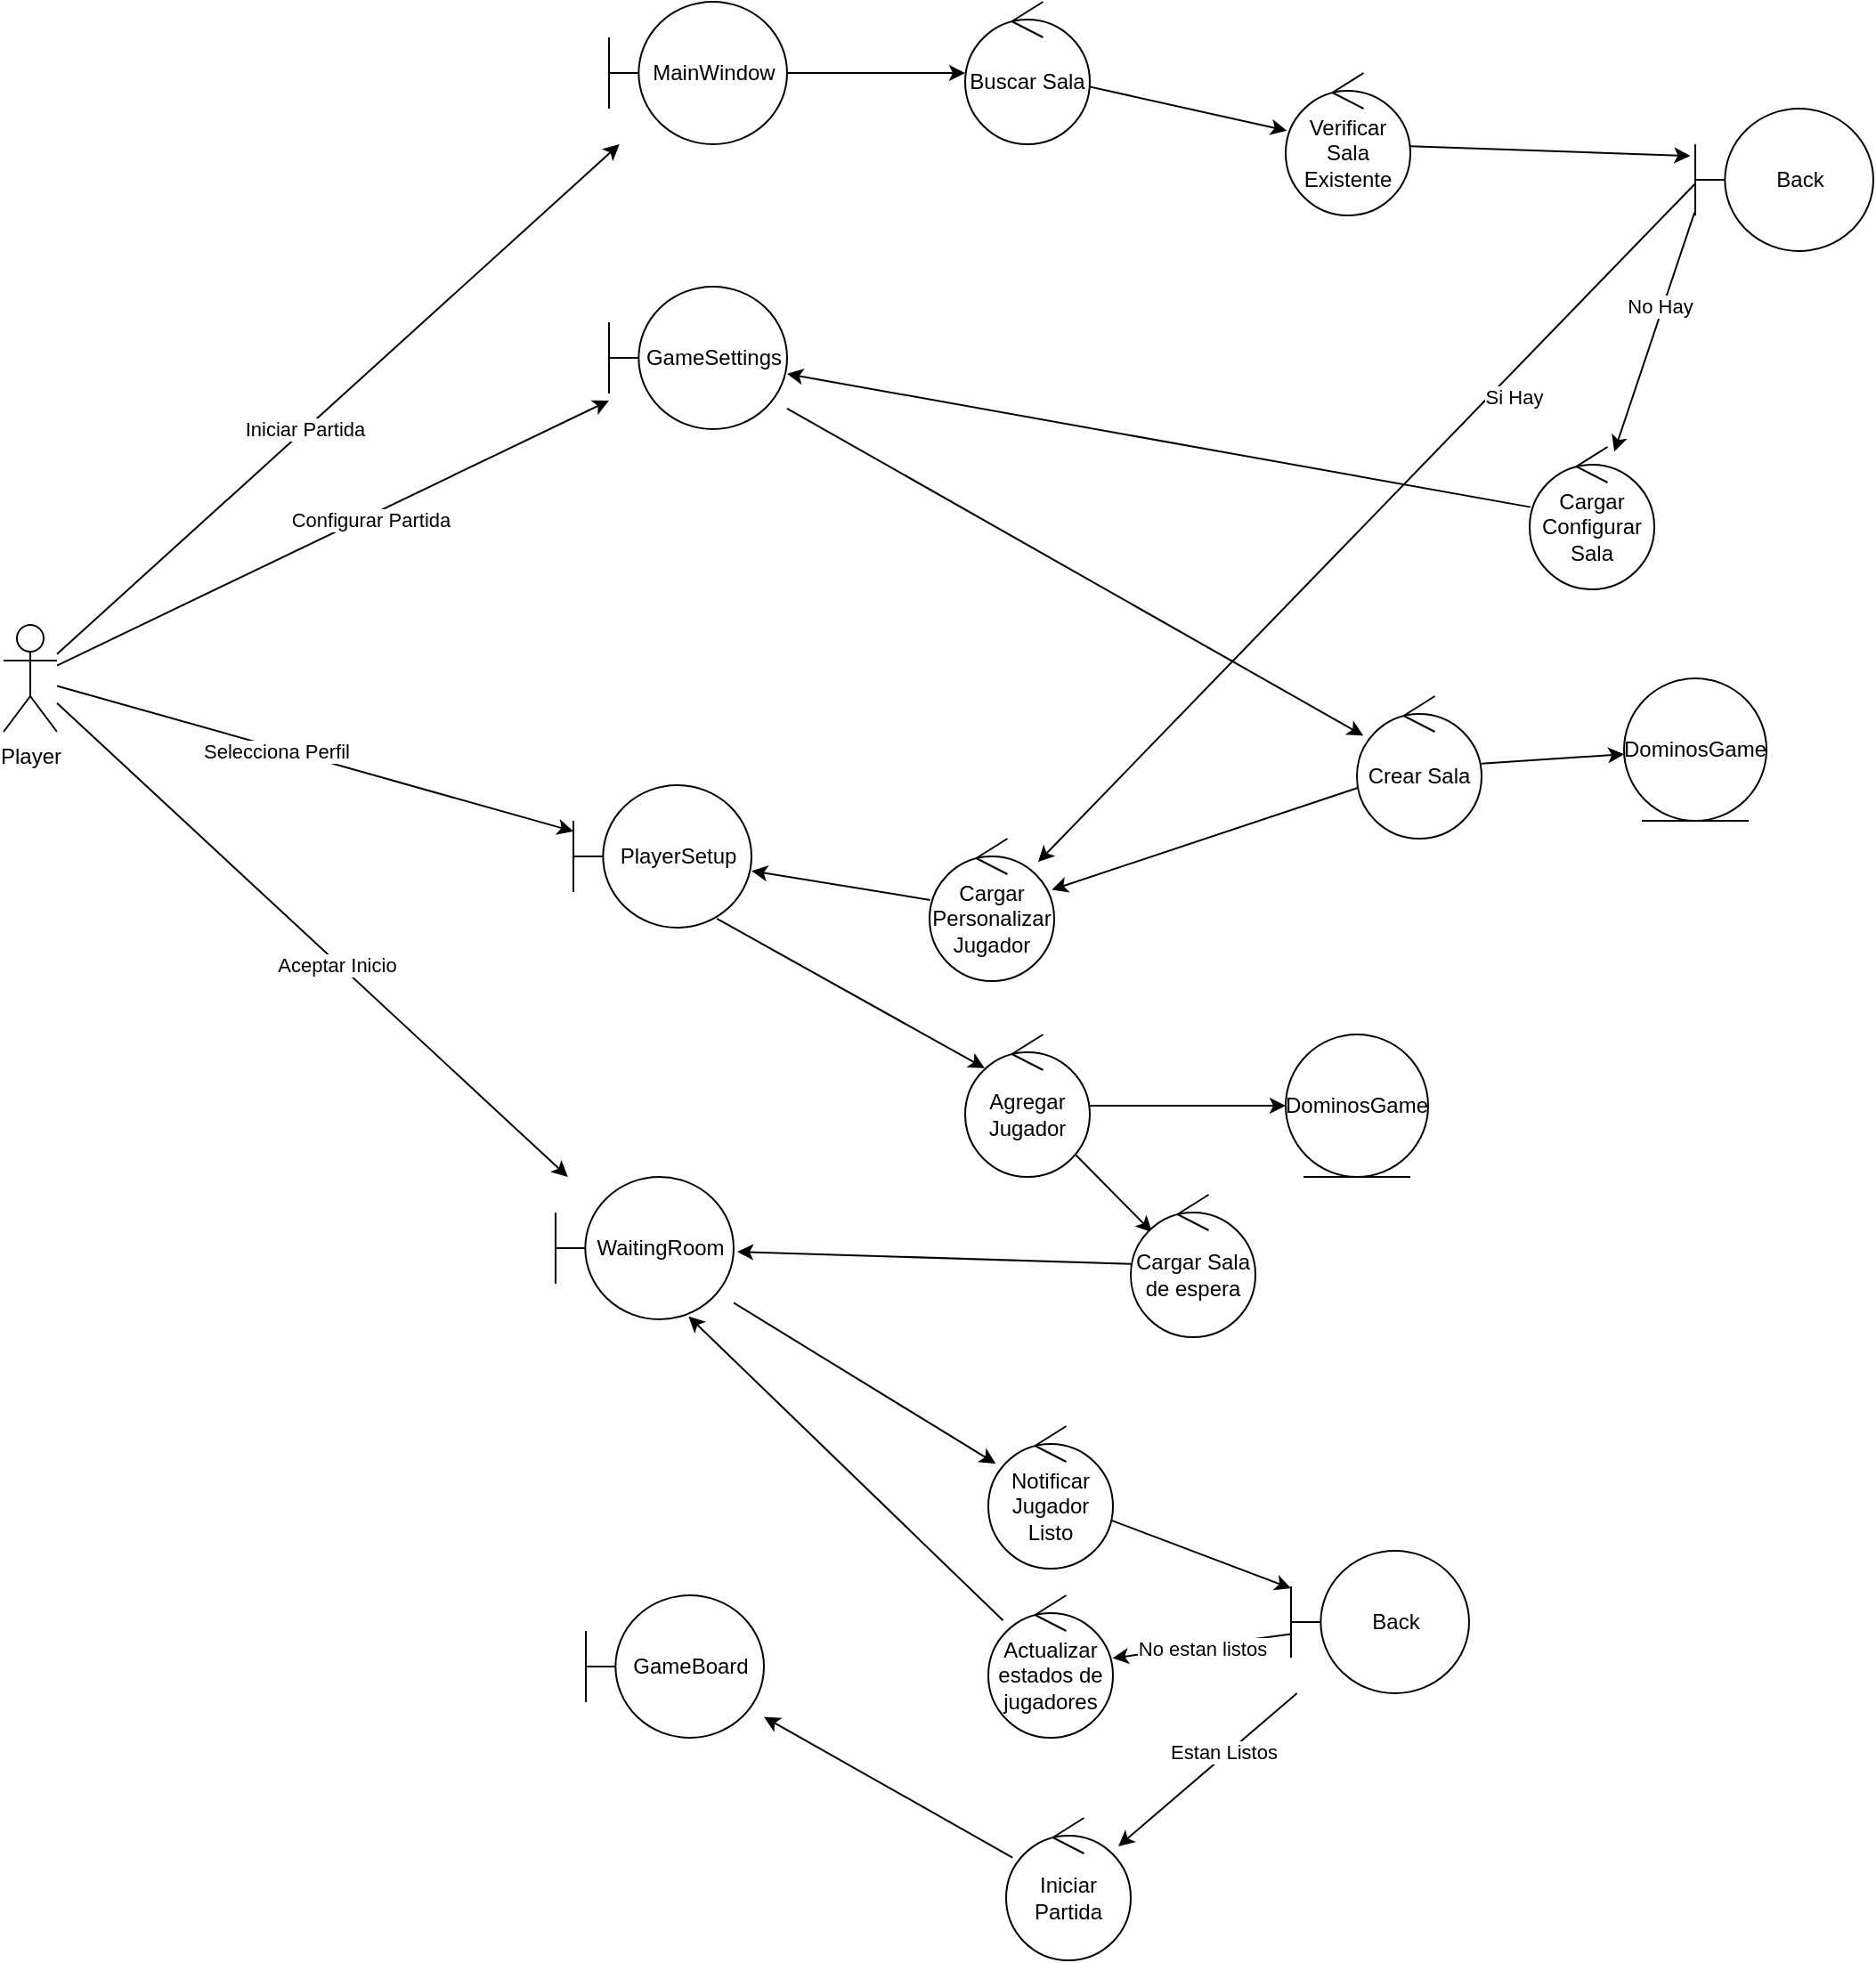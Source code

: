 <mxfile version="20.3.0" type="device"><diagram id="0Bi7CTRF6GSXaIUtoh6C" name="Page-1"><mxGraphModel dx="2249" dy="857" grid="1" gridSize="10" guides="1" tooltips="1" connect="1" arrows="1" fold="1" page="1" pageScale="1" pageWidth="827" pageHeight="1169" math="0" shadow="0"><root><mxCell id="0"/><mxCell id="1" parent="0"/><mxCell id="qLLj5Q0ZpECmqYYreIh2-20" style="edgeStyle=none;rounded=0;orthogonalLoop=1;jettySize=auto;html=1;" parent="1" source="qLLj5Q0ZpECmqYYreIh2-1" target="qLLj5Q0ZpECmqYYreIh2-2" edge="1"><mxGeometry relative="1" as="geometry"/></mxCell><mxCell id="qLLj5Q0ZpECmqYYreIh2-21" value="Iniciar Partida" style="edgeLabel;html=1;align=center;verticalAlign=middle;resizable=0;points=[];" parent="qLLj5Q0ZpECmqYYreIh2-20" vertex="1" connectable="0"><mxGeometry x="-0.119" y="1" relative="1" as="geometry"><mxPoint as="offset"/></mxGeometry></mxCell><mxCell id="qLLj5Q0ZpECmqYYreIh2-22" style="edgeStyle=none;rounded=0;orthogonalLoop=1;jettySize=auto;html=1;" parent="1" source="qLLj5Q0ZpECmqYYreIh2-1" target="qLLj5Q0ZpECmqYYreIh2-16" edge="1"><mxGeometry relative="1" as="geometry"/></mxCell><mxCell id="qLLj5Q0ZpECmqYYreIh2-23" value="Aceptar Inicio" style="edgeLabel;html=1;align=center;verticalAlign=middle;resizable=0;points=[];" parent="qLLj5Q0ZpECmqYYreIh2-22" vertex="1" connectable="0"><mxGeometry x="0.097" y="-1" relative="1" as="geometry"><mxPoint as="offset"/></mxGeometry></mxCell><mxCell id="qLLj5Q0ZpECmqYYreIh2-39" style="edgeStyle=none;rounded=0;orthogonalLoop=1;jettySize=auto;html=1;" parent="1" source="qLLj5Q0ZpECmqYYreIh2-1" target="qLLj5Q0ZpECmqYYreIh2-37" edge="1"><mxGeometry relative="1" as="geometry"/></mxCell><mxCell id="qLLj5Q0ZpECmqYYreIh2-41" value="Configurar Partida" style="edgeLabel;html=1;align=center;verticalAlign=middle;resizable=0;points=[];" parent="qLLj5Q0ZpECmqYYreIh2-39" vertex="1" connectable="0"><mxGeometry x="0.129" y="-2" relative="1" as="geometry"><mxPoint as="offset"/></mxGeometry></mxCell><mxCell id="qLLj5Q0ZpECmqYYreIh2-50" style="edgeStyle=none;rounded=0;orthogonalLoop=1;jettySize=auto;html=1;" parent="1" source="qLLj5Q0ZpECmqYYreIh2-1" target="qLLj5Q0ZpECmqYYreIh2-47" edge="1"><mxGeometry relative="1" as="geometry"/></mxCell><mxCell id="qLLj5Q0ZpECmqYYreIh2-51" value="Selecciona Perfil" style="edgeLabel;html=1;align=center;verticalAlign=middle;resizable=0;points=[];" parent="qLLj5Q0ZpECmqYYreIh2-50" vertex="1" connectable="0"><mxGeometry x="-0.15" y="-3" relative="1" as="geometry"><mxPoint y="-1" as="offset"/></mxGeometry></mxCell><mxCell id="qLLj5Q0ZpECmqYYreIh2-1" value="Player" style="shape=umlActor;verticalLabelPosition=bottom;verticalAlign=top;html=1;" parent="1" vertex="1"><mxGeometry x="-30" y="440" width="30" height="60" as="geometry"/></mxCell><mxCell id="qLLj5Q0ZpECmqYYreIh2-4" style="edgeStyle=orthogonalEdgeStyle;rounded=0;orthogonalLoop=1;jettySize=auto;html=1;" parent="1" source="qLLj5Q0ZpECmqYYreIh2-2" target="qLLj5Q0ZpECmqYYreIh2-3" edge="1"><mxGeometry relative="1" as="geometry"/></mxCell><mxCell id="qLLj5Q0ZpECmqYYreIh2-2" value="MainWindow" style="shape=umlBoundary;whiteSpace=wrap;html=1;" parent="1" vertex="1"><mxGeometry x="310" y="90" width="100" height="80" as="geometry"/></mxCell><mxCell id="qLLj5Q0ZpECmqYYreIh2-6" style="rounded=0;orthogonalLoop=1;jettySize=auto;html=1;" parent="1" source="qLLj5Q0ZpECmqYYreIh2-3" target="qLLj5Q0ZpECmqYYreIh2-5" edge="1"><mxGeometry relative="1" as="geometry"/></mxCell><mxCell id="qLLj5Q0ZpECmqYYreIh2-3" value="Buscar Sala" style="ellipse;shape=umlControl;whiteSpace=wrap;html=1;" parent="1" vertex="1"><mxGeometry x="510" y="90" width="70" height="80" as="geometry"/></mxCell><mxCell id="qLLj5Q0ZpECmqYYreIh2-9" style="edgeStyle=none;rounded=0;orthogonalLoop=1;jettySize=auto;html=1;exitX=-0.004;exitY=0.729;exitDx=0;exitDy=0;exitPerimeter=0;" parent="1" source="12L7EUgiC9F9qhEWgR2w-1" target="qLLj5Q0ZpECmqYYreIh2-8" edge="1"><mxGeometry relative="1" as="geometry"/></mxCell><mxCell id="qLLj5Q0ZpECmqYYreIh2-10" value="No Hay" style="edgeLabel;html=1;align=center;verticalAlign=middle;resizable=0;points=[];" parent="qLLj5Q0ZpECmqYYreIh2-9" vertex="1" connectable="0"><mxGeometry x="-0.207" y="-2" relative="1" as="geometry"><mxPoint as="offset"/></mxGeometry></mxCell><mxCell id="qLLj5Q0ZpECmqYYreIh2-12" style="edgeStyle=none;rounded=0;orthogonalLoop=1;jettySize=auto;html=1;exitX=-0.004;exitY=0.531;exitDx=0;exitDy=0;exitPerimeter=0;" parent="1" source="12L7EUgiC9F9qhEWgR2w-1" target="qLLj5Q0ZpECmqYYreIh2-15" edge="1"><mxGeometry relative="1" as="geometry"><mxPoint x="624.995" y="368.189" as="targetPoint"/></mxGeometry></mxCell><mxCell id="qLLj5Q0ZpECmqYYreIh2-13" value="Si Hay" style="edgeLabel;html=1;align=center;verticalAlign=middle;resizable=0;points=[];" parent="qLLj5Q0ZpECmqYYreIh2-12" vertex="1" connectable="0"><mxGeometry x="-0.232" y="2" relative="1" as="geometry"><mxPoint x="38" y="-28" as="offset"/></mxGeometry></mxCell><mxCell id="12L7EUgiC9F9qhEWgR2w-2" style="rounded=0;orthogonalLoop=1;jettySize=auto;html=1;entryX=-0.028;entryY=0.332;entryDx=0;entryDy=0;entryPerimeter=0;" parent="1" source="qLLj5Q0ZpECmqYYreIh2-5" target="12L7EUgiC9F9qhEWgR2w-1" edge="1"><mxGeometry relative="1" as="geometry"/></mxCell><mxCell id="qLLj5Q0ZpECmqYYreIh2-5" value="Verificar Sala Existente" style="ellipse;shape=umlControl;whiteSpace=wrap;html=1;" parent="1" vertex="1"><mxGeometry x="690" y="130" width="70" height="80" as="geometry"/></mxCell><mxCell id="qLLj5Q0ZpECmqYYreIh2-38" style="edgeStyle=none;rounded=0;orthogonalLoop=1;jettySize=auto;html=1;" parent="1" source="qLLj5Q0ZpECmqYYreIh2-8" target="qLLj5Q0ZpECmqYYreIh2-37" edge="1"><mxGeometry relative="1" as="geometry"/></mxCell><mxCell id="qLLj5Q0ZpECmqYYreIh2-8" value="Cargar Configurar Sala" style="ellipse;shape=umlControl;whiteSpace=wrap;html=1;" parent="1" vertex="1"><mxGeometry x="827" y="340" width="70" height="80" as="geometry"/></mxCell><mxCell id="qLLj5Q0ZpECmqYYreIh2-18" style="edgeStyle=none;rounded=0;orthogonalLoop=1;jettySize=auto;html=1;" parent="1" source="qLLj5Q0ZpECmqYYreIh2-15" target="qLLj5Q0ZpECmqYYreIh2-47" edge="1"><mxGeometry relative="1" as="geometry"/></mxCell><mxCell id="qLLj5Q0ZpECmqYYreIh2-15" value="Cargar Personalizar Jugador" style="ellipse;shape=umlControl;whiteSpace=wrap;html=1;" parent="1" vertex="1"><mxGeometry x="490" y="560" width="70" height="80" as="geometry"/></mxCell><mxCell id="qLLj5Q0ZpECmqYYreIh2-24" style="edgeStyle=none;rounded=0;orthogonalLoop=1;jettySize=auto;html=1;" parent="1" source="qLLj5Q0ZpECmqYYreIh2-16" target="qLLj5Q0ZpECmqYYreIh2-19" edge="1"><mxGeometry relative="1" as="geometry"/></mxCell><mxCell id="qLLj5Q0ZpECmqYYreIh2-16" value="WaitingRoom" style="shape=umlBoundary;whiteSpace=wrap;html=1;" parent="1" vertex="1"><mxGeometry x="280" y="750" width="100" height="80" as="geometry"/></mxCell><mxCell id="qLLj5Q0ZpECmqYYreIh2-27" style="edgeStyle=none;rounded=0;orthogonalLoop=1;jettySize=auto;html=1;" parent="1" source="qLLj5Q0ZpECmqYYreIh2-19" target="qLLj5Q0ZpECmqYYreIh2-26" edge="1"><mxGeometry relative="1" as="geometry"/></mxCell><mxCell id="qLLj5Q0ZpECmqYYreIh2-19" value="Notificar Jugador Listo" style="ellipse;shape=umlControl;whiteSpace=wrap;html=1;" parent="1" vertex="1"><mxGeometry x="523" y="890" width="70" height="80" as="geometry"/></mxCell><mxCell id="qLLj5Q0ZpECmqYYreIh2-29" style="edgeStyle=none;rounded=0;orthogonalLoop=1;jettySize=auto;html=1;" parent="1" source="qLLj5Q0ZpECmqYYreIh2-26" target="qLLj5Q0ZpECmqYYreIh2-28" edge="1"><mxGeometry relative="1" as="geometry"/></mxCell><mxCell id="qLLj5Q0ZpECmqYYreIh2-30" value="No estan listos" style="edgeLabel;html=1;align=center;verticalAlign=middle;resizable=0;points=[];" parent="qLLj5Q0ZpECmqYYreIh2-29" vertex="1" connectable="0"><mxGeometry x="0.202" y="3" relative="1" as="geometry"><mxPoint x="10" y="-3" as="offset"/></mxGeometry></mxCell><mxCell id="qLLj5Q0ZpECmqYYreIh2-32" style="edgeStyle=none;rounded=0;orthogonalLoop=1;jettySize=auto;html=1;" parent="1" source="qLLj5Q0ZpECmqYYreIh2-26" target="qLLj5Q0ZpECmqYYreIh2-31" edge="1"><mxGeometry relative="1" as="geometry"/></mxCell><mxCell id="qLLj5Q0ZpECmqYYreIh2-46" value="Estan Listos" style="edgeLabel;html=1;align=center;verticalAlign=middle;resizable=0;points=[];" parent="qLLj5Q0ZpECmqYYreIh2-32" vertex="1" connectable="0"><mxGeometry x="-0.203" y="-2" relative="1" as="geometry"><mxPoint as="offset"/></mxGeometry></mxCell><mxCell id="qLLj5Q0ZpECmqYYreIh2-26" value="Back" style="shape=umlBoundary;whiteSpace=wrap;html=1;" parent="1" vertex="1"><mxGeometry x="693" y="960" width="100" height="80" as="geometry"/></mxCell><mxCell id="qLLj5Q0ZpECmqYYreIh2-33" style="edgeStyle=none;rounded=0;orthogonalLoop=1;jettySize=auto;html=1;entryX=0.747;entryY=0.979;entryDx=0;entryDy=0;entryPerimeter=0;" parent="1" source="qLLj5Q0ZpECmqYYreIh2-28" target="qLLj5Q0ZpECmqYYreIh2-16" edge="1"><mxGeometry relative="1" as="geometry"/></mxCell><mxCell id="qLLj5Q0ZpECmqYYreIh2-28" value="Actualizar estados de jugadores" style="ellipse;shape=umlControl;whiteSpace=wrap;html=1;" parent="1" vertex="1"><mxGeometry x="523" y="985" width="70" height="80" as="geometry"/></mxCell><mxCell id="qLLj5Q0ZpECmqYYreIh2-35" style="edgeStyle=none;rounded=0;orthogonalLoop=1;jettySize=auto;html=1;" parent="1" source="qLLj5Q0ZpECmqYYreIh2-31" target="qLLj5Q0ZpECmqYYreIh2-34" edge="1"><mxGeometry relative="1" as="geometry"/></mxCell><mxCell id="qLLj5Q0ZpECmqYYreIh2-31" value="Iniciar Partida" style="ellipse;shape=umlControl;whiteSpace=wrap;html=1;" parent="1" vertex="1"><mxGeometry x="533" y="1110" width="70" height="80" as="geometry"/></mxCell><mxCell id="qLLj5Q0ZpECmqYYreIh2-34" value="GameBoard" style="shape=umlBoundary;whiteSpace=wrap;html=1;" parent="1" vertex="1"><mxGeometry x="297" y="985" width="100" height="80" as="geometry"/></mxCell><mxCell id="qLLj5Q0ZpECmqYYreIh2-44" style="edgeStyle=none;rounded=0;orthogonalLoop=1;jettySize=auto;html=1;" parent="1" source="qLLj5Q0ZpECmqYYreIh2-37" target="qLLj5Q0ZpECmqYYreIh2-42" edge="1"><mxGeometry relative="1" as="geometry"/></mxCell><mxCell id="qLLj5Q0ZpECmqYYreIh2-37" value="GameSettings" style="shape=umlBoundary;whiteSpace=wrap;html=1;" parent="1" vertex="1"><mxGeometry x="310" y="250" width="100" height="80" as="geometry"/></mxCell><mxCell id="qLLj5Q0ZpECmqYYreIh2-45" style="edgeStyle=none;rounded=0;orthogonalLoop=1;jettySize=auto;html=1;" parent="1" source="qLLj5Q0ZpECmqYYreIh2-42" target="qLLj5Q0ZpECmqYYreIh2-15" edge="1"><mxGeometry relative="1" as="geometry"/></mxCell><mxCell id="12L7EUgiC9F9qhEWgR2w-4" style="edgeStyle=none;rounded=0;orthogonalLoop=1;jettySize=auto;html=1;" parent="1" source="qLLj5Q0ZpECmqYYreIh2-42" target="12L7EUgiC9F9qhEWgR2w-3" edge="1"><mxGeometry relative="1" as="geometry"/></mxCell><mxCell id="qLLj5Q0ZpECmqYYreIh2-42" value="Crear Sala" style="ellipse;shape=umlControl;whiteSpace=wrap;html=1;" parent="1" vertex="1"><mxGeometry x="730" y="480" width="70" height="80" as="geometry"/></mxCell><mxCell id="12L7EUgiC9F9qhEWgR2w-5" style="edgeStyle=none;rounded=0;orthogonalLoop=1;jettySize=auto;html=1;exitX=0.806;exitY=0.936;exitDx=0;exitDy=0;exitPerimeter=0;entryX=0.157;entryY=0.237;entryDx=0;entryDy=0;entryPerimeter=0;" parent="1" source="qLLj5Q0ZpECmqYYreIh2-47" target="qLLj5Q0ZpECmqYYreIh2-49" edge="1"><mxGeometry relative="1" as="geometry"/></mxCell><mxCell id="qLLj5Q0ZpECmqYYreIh2-47" value="PlayerSetup" style="shape=umlBoundary;whiteSpace=wrap;html=1;" parent="1" vertex="1"><mxGeometry x="290" y="530" width="100" height="80" as="geometry"/></mxCell><mxCell id="12L7EUgiC9F9qhEWgR2w-8" style="edgeStyle=none;rounded=0;orthogonalLoop=1;jettySize=auto;html=1;" parent="1" source="qLLj5Q0ZpECmqYYreIh2-49" target="12L7EUgiC9F9qhEWgR2w-7" edge="1"><mxGeometry relative="1" as="geometry"/></mxCell><mxCell id="12L7EUgiC9F9qhEWgR2w-14" style="edgeStyle=none;rounded=0;orthogonalLoop=1;jettySize=auto;html=1;entryX=0.171;entryY=0.263;entryDx=0;entryDy=0;entryPerimeter=0;" parent="1" source="qLLj5Q0ZpECmqYYreIh2-49" target="12L7EUgiC9F9qhEWgR2w-13" edge="1"><mxGeometry relative="1" as="geometry"/></mxCell><mxCell id="qLLj5Q0ZpECmqYYreIh2-49" value="Agregar Jugador" style="ellipse;shape=umlControl;whiteSpace=wrap;html=1;" parent="1" vertex="1"><mxGeometry x="510" y="670" width="70" height="80" as="geometry"/></mxCell><mxCell id="12L7EUgiC9F9qhEWgR2w-1" value="Back" style="shape=umlBoundary;whiteSpace=wrap;html=1;" parent="1" vertex="1"><mxGeometry x="920" y="150" width="100" height="80" as="geometry"/></mxCell><mxCell id="12L7EUgiC9F9qhEWgR2w-3" value="DominosGame" style="ellipse;shape=umlEntity;whiteSpace=wrap;html=1;" parent="1" vertex="1"><mxGeometry x="880" y="470" width="80" height="80" as="geometry"/></mxCell><mxCell id="12L7EUgiC9F9qhEWgR2w-7" value="DominosGame" style="ellipse;shape=umlEntity;whiteSpace=wrap;html=1;" parent="1" vertex="1"><mxGeometry x="690" y="670" width="80" height="80" as="geometry"/></mxCell><mxCell id="12L7EUgiC9F9qhEWgR2w-15" style="edgeStyle=none;rounded=0;orthogonalLoop=1;jettySize=auto;html=1;entryX=1.02;entryY=0.525;entryDx=0;entryDy=0;entryPerimeter=0;" parent="1" source="12L7EUgiC9F9qhEWgR2w-13" target="qLLj5Q0ZpECmqYYreIh2-16" edge="1"><mxGeometry relative="1" as="geometry"/></mxCell><mxCell id="12L7EUgiC9F9qhEWgR2w-13" value="Cargar Sala de espera" style="ellipse;shape=umlControl;whiteSpace=wrap;html=1;" parent="1" vertex="1"><mxGeometry x="603" y="760" width="70" height="80" as="geometry"/></mxCell></root></mxGraphModel></diagram></mxfile>